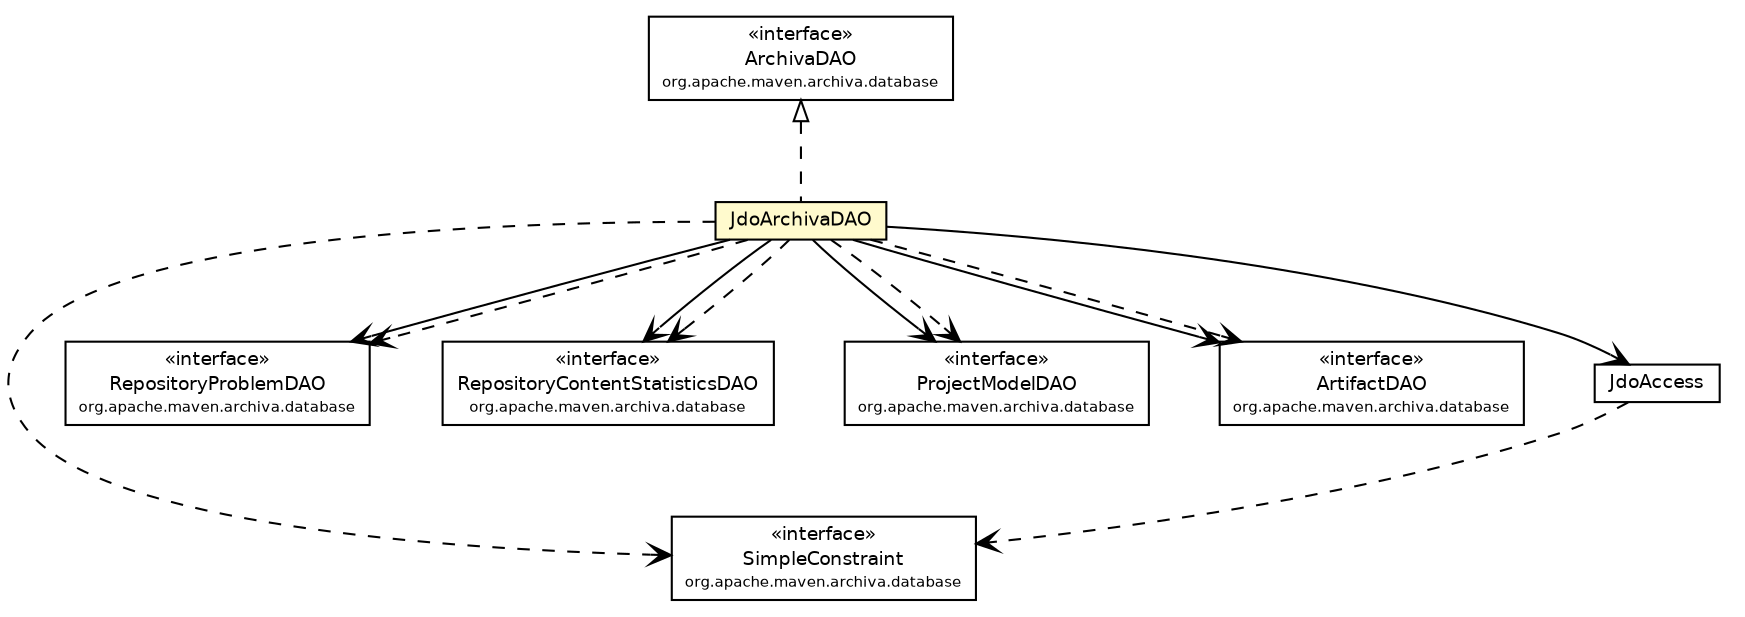 #!/usr/local/bin/dot
#
# Class diagram 
# Generated by UmlGraph version 4.6 (http://www.spinellis.gr/sw/umlgraph)
#

digraph G {
	edge [fontname="Helvetica",fontsize=10,labelfontname="Helvetica",labelfontsize=10];
	node [fontname="Helvetica",fontsize=10,shape=plaintext];
	// org.apache.maven.archiva.database.SimpleConstraint
	c100253 [label=<<table border="0" cellborder="1" cellspacing="0" cellpadding="2" port="p" href="../SimpleConstraint.html">
		<tr><td><table border="0" cellspacing="0" cellpadding="1">
			<tr><td> &laquo;interface&raquo; </td></tr>
			<tr><td> SimpleConstraint </td></tr>
			<tr><td><font point-size="7.0"> org.apache.maven.archiva.database </font></td></tr>
		</table></td></tr>
		</table>>, fontname="Helvetica", fontcolor="black", fontsize=9.0];
	// org.apache.maven.archiva.database.RepositoryProblemDAO
	c100254 [label=<<table border="0" cellborder="1" cellspacing="0" cellpadding="2" port="p" href="../RepositoryProblemDAO.html">
		<tr><td><table border="0" cellspacing="0" cellpadding="1">
			<tr><td> &laquo;interface&raquo; </td></tr>
			<tr><td> RepositoryProblemDAO </td></tr>
			<tr><td><font point-size="7.0"> org.apache.maven.archiva.database </font></td></tr>
		</table></td></tr>
		</table>>, fontname="Helvetica", fontcolor="black", fontsize=9.0];
	// org.apache.maven.archiva.database.RepositoryContentStatisticsDAO
	c100256 [label=<<table border="0" cellborder="1" cellspacing="0" cellpadding="2" port="p" href="../RepositoryContentStatisticsDAO.html">
		<tr><td><table border="0" cellspacing="0" cellpadding="1">
			<tr><td> &laquo;interface&raquo; </td></tr>
			<tr><td> RepositoryContentStatisticsDAO </td></tr>
			<tr><td><font point-size="7.0"> org.apache.maven.archiva.database </font></td></tr>
		</table></td></tr>
		</table>>, fontname="Helvetica", fontcolor="black", fontsize=9.0];
	// org.apache.maven.archiva.database.ProjectModelDAO
	c100257 [label=<<table border="0" cellborder="1" cellspacing="0" cellpadding="2" port="p" href="../ProjectModelDAO.html">
		<tr><td><table border="0" cellspacing="0" cellpadding="1">
			<tr><td> &laquo;interface&raquo; </td></tr>
			<tr><td> ProjectModelDAO </td></tr>
			<tr><td><font point-size="7.0"> org.apache.maven.archiva.database </font></td></tr>
		</table></td></tr>
		</table>>, fontname="Helvetica", fontcolor="black", fontsize=9.0];
	// org.apache.maven.archiva.database.ArtifactDAO
	c100261 [label=<<table border="0" cellborder="1" cellspacing="0" cellpadding="2" port="p" href="../ArtifactDAO.html">
		<tr><td><table border="0" cellspacing="0" cellpadding="1">
			<tr><td> &laquo;interface&raquo; </td></tr>
			<tr><td> ArtifactDAO </td></tr>
			<tr><td><font point-size="7.0"> org.apache.maven.archiva.database </font></td></tr>
		</table></td></tr>
		</table>>, fontname="Helvetica", fontcolor="black", fontsize=9.0];
	// org.apache.maven.archiva.database.ArchivaDAO
	c100263 [label=<<table border="0" cellborder="1" cellspacing="0" cellpadding="2" port="p" href="../ArchivaDAO.html">
		<tr><td><table border="0" cellspacing="0" cellpadding="1">
			<tr><td> &laquo;interface&raquo; </td></tr>
			<tr><td> ArchivaDAO </td></tr>
			<tr><td><font point-size="7.0"> org.apache.maven.archiva.database </font></td></tr>
		</table></td></tr>
		</table>>, fontname="Helvetica", fontcolor="black", fontsize=9.0];
	// org.apache.maven.archiva.database.jdo.JdoArchivaDAO
	c100300 [label=<<table border="0" cellborder="1" cellspacing="0" cellpadding="2" port="p" bgcolor="lemonChiffon" href="./JdoArchivaDAO.html">
		<tr><td><table border="0" cellspacing="0" cellpadding="1">
			<tr><td> JdoArchivaDAO </td></tr>
		</table></td></tr>
		</table>>, fontname="Helvetica", fontcolor="black", fontsize=9.0];
	// org.apache.maven.archiva.database.jdo.JdoAccess
	c100302 [label=<<table border="0" cellborder="1" cellspacing="0" cellpadding="2" port="p" href="./JdoAccess.html">
		<tr><td><table border="0" cellspacing="0" cellpadding="1">
			<tr><td> JdoAccess </td></tr>
		</table></td></tr>
		</table>>, fontname="Helvetica", fontcolor="black", fontsize=9.0];
	//org.apache.maven.archiva.database.jdo.JdoArchivaDAO implements org.apache.maven.archiva.database.ArchivaDAO
	c100263:p -> c100300:p [dir=back,arrowtail=empty,style=dashed];
	// org.apache.maven.archiva.database.jdo.JdoArchivaDAO NAVASSOC org.apache.maven.archiva.database.jdo.JdoAccess
	c100300:p -> c100302:p [taillabel="", label="", headlabel="", fontname="Helvetica", fontcolor="black", fontsize=10.0, color="black", arrowhead=open];
	// org.apache.maven.archiva.database.jdo.JdoArchivaDAO NAVASSOC org.apache.maven.archiva.database.ArtifactDAO
	c100300:p -> c100261:p [taillabel="", label="", headlabel="", fontname="Helvetica", fontcolor="black", fontsize=10.0, color="black", arrowhead=open];
	// org.apache.maven.archiva.database.jdo.JdoArchivaDAO NAVASSOC org.apache.maven.archiva.database.ProjectModelDAO
	c100300:p -> c100257:p [taillabel="", label="", headlabel="", fontname="Helvetica", fontcolor="black", fontsize=10.0, color="black", arrowhead=open];
	// org.apache.maven.archiva.database.jdo.JdoArchivaDAO NAVASSOC org.apache.maven.archiva.database.RepositoryProblemDAO
	c100300:p -> c100254:p [taillabel="", label="", headlabel="", fontname="Helvetica", fontcolor="black", fontsize=10.0, color="black", arrowhead=open];
	// org.apache.maven.archiva.database.jdo.JdoArchivaDAO NAVASSOC org.apache.maven.archiva.database.RepositoryContentStatisticsDAO
	c100300:p -> c100256:p [taillabel="", label="", headlabel="", fontname="Helvetica", fontcolor="black", fontsize=10.0, color="black", arrowhead=open];
	// org.apache.maven.archiva.database.jdo.JdoArchivaDAO DEPEND org.apache.maven.archiva.database.SimpleConstraint
	c100300:p -> c100253:p [taillabel="", label="", headlabel="", fontname="Helvetica", fontcolor="black", fontsize=10.0, color="black", arrowhead=open, style=dashed];
	// org.apache.maven.archiva.database.jdo.JdoArchivaDAO DEPEND org.apache.maven.archiva.database.RepositoryProblemDAO
	c100300:p -> c100254:p [taillabel="", label="", headlabel="", fontname="Helvetica", fontcolor="black", fontsize=10.0, color="black", arrowhead=open, style=dashed];
	// org.apache.maven.archiva.database.jdo.JdoArchivaDAO DEPEND org.apache.maven.archiva.database.ProjectModelDAO
	c100300:p -> c100257:p [taillabel="", label="", headlabel="", fontname="Helvetica", fontcolor="black", fontsize=10.0, color="black", arrowhead=open, style=dashed];
	// org.apache.maven.archiva.database.jdo.JdoArchivaDAO DEPEND org.apache.maven.archiva.database.ArtifactDAO
	c100300:p -> c100261:p [taillabel="", label="", headlabel="", fontname="Helvetica", fontcolor="black", fontsize=10.0, color="black", arrowhead=open, style=dashed];
	// org.apache.maven.archiva.database.jdo.JdoArchivaDAO DEPEND org.apache.maven.archiva.database.RepositoryContentStatisticsDAO
	c100300:p -> c100256:p [taillabel="", label="", headlabel="", fontname="Helvetica", fontcolor="black", fontsize=10.0, color="black", arrowhead=open, style=dashed];
	// org.apache.maven.archiva.database.jdo.JdoAccess DEPEND org.apache.maven.archiva.database.SimpleConstraint
	c100302:p -> c100253:p [taillabel="", label="", headlabel="", fontname="Helvetica", fontcolor="black", fontsize=10.0, color="black", arrowhead=open, style=dashed];
}

